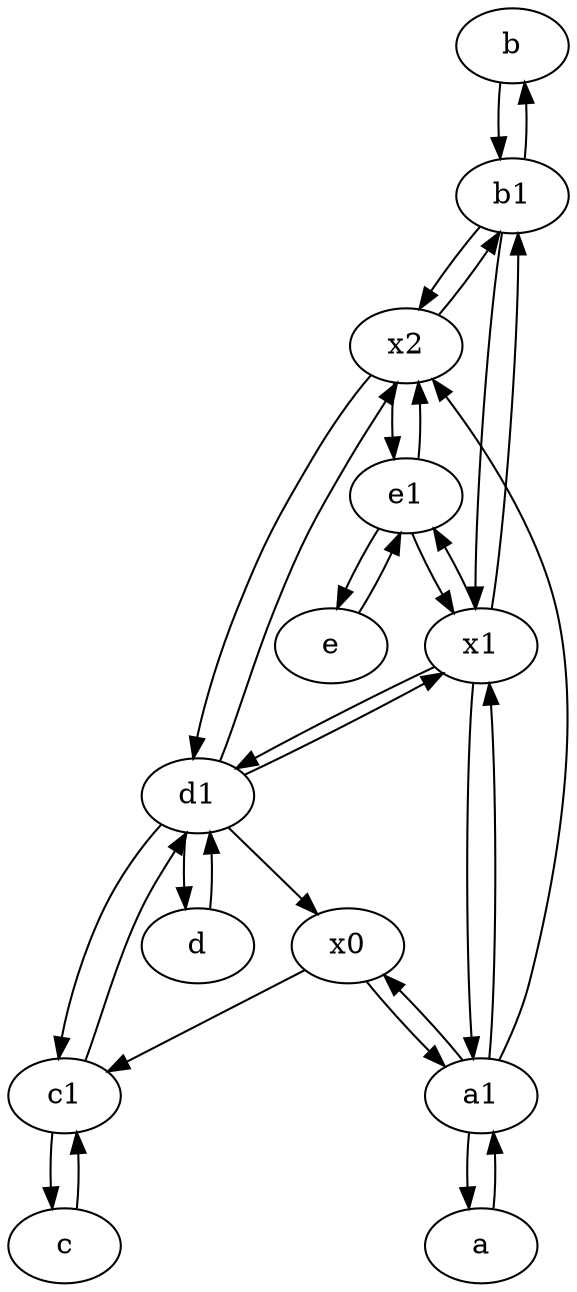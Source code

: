 digraph  {
	b [pos="50,20!"];
	x1;
	e1 [pos="25,45!"];
	a1 [pos="40,15!"];
	c1 [pos="30,15!"];
	d1 [pos="25,30!"];
	b1 [pos="45,20!"];
	e [pos="30,50!"];
	a [pos="40,10!"];
	x2;
	x0;
	d [pos="20,30!"];
	c [pos="20,10!"];
	d1 -> d;
	b1 -> b;
	d1 -> x0;
	d1 -> c1;
	x1 -> d1;
	a1 -> x0;
	b1 -> x2;
	e -> e1;
	b -> b1;
	x1 -> b1;
	d1 -> x2;
	a1 -> a;
	a1 -> x1;
	c1 -> c;
	x2 -> b1;
	b1 -> x1;
	c1 -> d1;
	d1 -> x1;
	a -> a1;
	e1 -> e;
	c -> c1;
	x0 -> a1;
	x0 -> c1;
	e1 -> x2;
	x2 -> d1;
	x2 -> e1;
	e1 -> x1;
	a1 -> x2;
	x1 -> e1;
	d -> d1;
	x1 -> a1;

	}